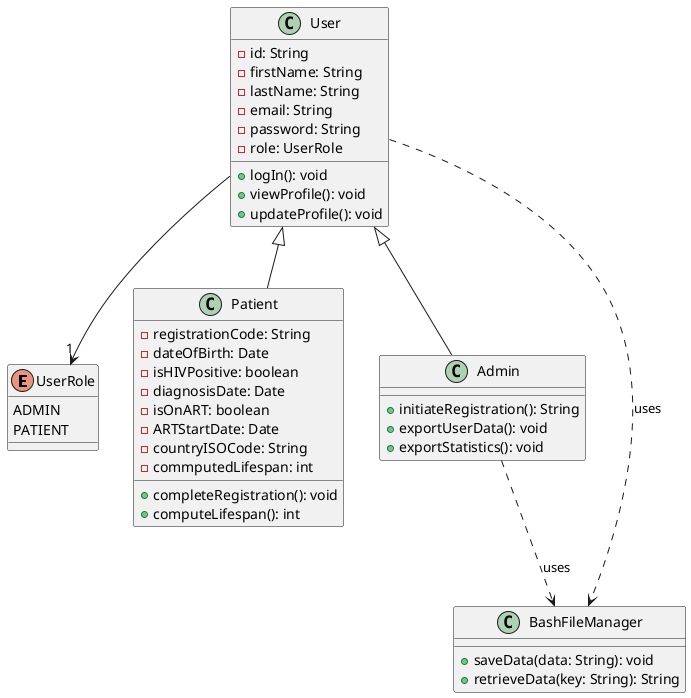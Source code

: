 ' @startuml Life Span Pregnosis Class Diagrams

' class User {
'   - String firstName
'   - String lastName
'   - String email
'   - String password
'   - String role
'   + logIn(): void
'   + viewProfile(): void
'   + updateProfile(): void
' }

' class Admin {
'   + initiateRegistration(): void
'   + exportUserData(): void
'   + exportStatistics(): void
' }

' class Patient {
'   - Date dateOfBirth
'   - String registrationCode
'   - boolean isHIVPositive
'   - Date diagnosisDate
'   - boolean isOnART
'   - Date ARTStartDate
'   - String countryISOCode
'   + computeLifespan(): void
' }

' User <|-- Admin
' User <|-- Patient

' @enduml


@startuml Life Prognosis App - Class Diagram

enum UserRole {
  ADMIN
  PATIENT
}

class User {
  -id: String
  -firstName: String
  -lastName: String
  -email: String
  -password: String
  -role: UserRole
  + logIn(): void
  + viewProfile(): void
  + updateProfile(): void
}

class Patient {
  -registrationCode: String
  -dateOfBirth: Date
  -isHIVPositive: boolean
  -diagnosisDate: Date
  -isOnART: boolean
  -ARTStartDate: Date
  -countryISOCode: String
  -commputedLifespan: int
  +completeRegistration(): void
  +computeLifespan(): int
}

class Admin {
  +initiateRegistration(): String
  +exportUserData(): void
  +exportStatistics(): void
}


class BashFileManager {
  +saveData(data: String): void
  +retrieveData(key: String): String
}

User <|-- Patient
User <|-- Admin
User --> "1" UserRole
User ..> BashFileManager : uses
Admin ..> BashFileManager : uses

@enduml
